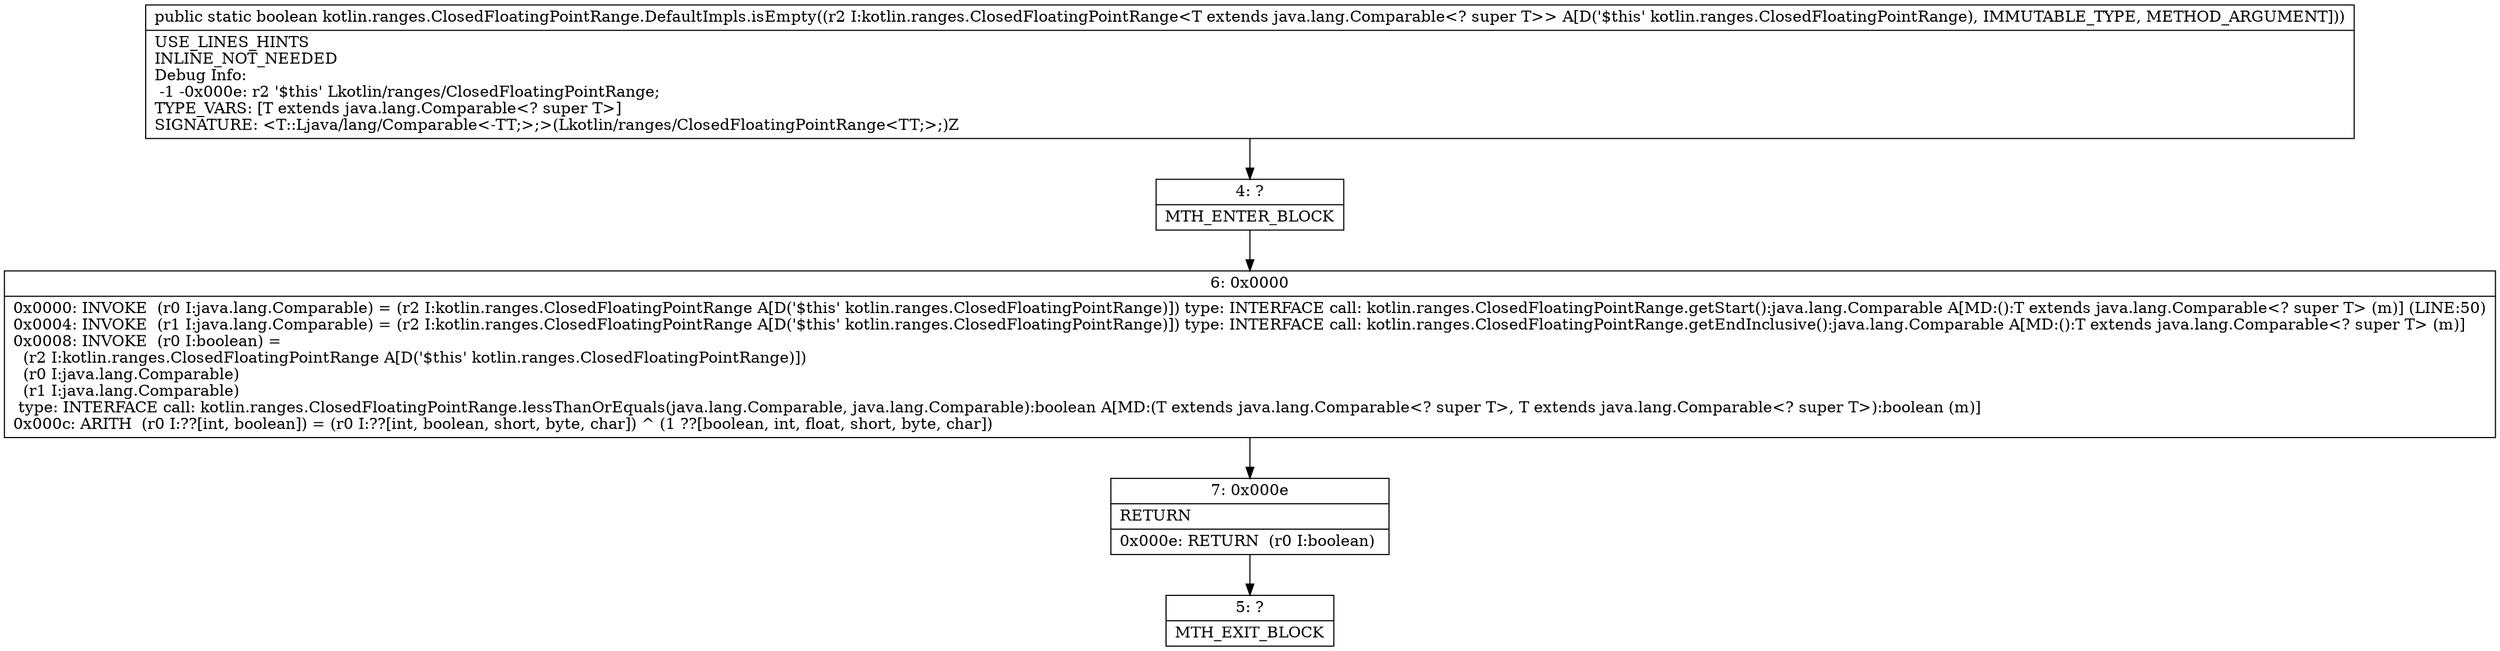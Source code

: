 digraph "CFG forkotlin.ranges.ClosedFloatingPointRange.DefaultImpls.isEmpty(Lkotlin\/ranges\/ClosedFloatingPointRange;)Z" {
Node_4 [shape=record,label="{4\:\ ?|MTH_ENTER_BLOCK\l}"];
Node_6 [shape=record,label="{6\:\ 0x0000|0x0000: INVOKE  (r0 I:java.lang.Comparable) = (r2 I:kotlin.ranges.ClosedFloatingPointRange A[D('$this' kotlin.ranges.ClosedFloatingPointRange)]) type: INTERFACE call: kotlin.ranges.ClosedFloatingPointRange.getStart():java.lang.Comparable A[MD:():T extends java.lang.Comparable\<? super T\> (m)] (LINE:50)\l0x0004: INVOKE  (r1 I:java.lang.Comparable) = (r2 I:kotlin.ranges.ClosedFloatingPointRange A[D('$this' kotlin.ranges.ClosedFloatingPointRange)]) type: INTERFACE call: kotlin.ranges.ClosedFloatingPointRange.getEndInclusive():java.lang.Comparable A[MD:():T extends java.lang.Comparable\<? super T\> (m)]\l0x0008: INVOKE  (r0 I:boolean) = \l  (r2 I:kotlin.ranges.ClosedFloatingPointRange A[D('$this' kotlin.ranges.ClosedFloatingPointRange)])\l  (r0 I:java.lang.Comparable)\l  (r1 I:java.lang.Comparable)\l type: INTERFACE call: kotlin.ranges.ClosedFloatingPointRange.lessThanOrEquals(java.lang.Comparable, java.lang.Comparable):boolean A[MD:(T extends java.lang.Comparable\<? super T\>, T extends java.lang.Comparable\<? super T\>):boolean (m)]\l0x000c: ARITH  (r0 I:??[int, boolean]) = (r0 I:??[int, boolean, short, byte, char]) ^ (1 ??[boolean, int, float, short, byte, char]) \l}"];
Node_7 [shape=record,label="{7\:\ 0x000e|RETURN\l|0x000e: RETURN  (r0 I:boolean) \l}"];
Node_5 [shape=record,label="{5\:\ ?|MTH_EXIT_BLOCK\l}"];
MethodNode[shape=record,label="{public static boolean kotlin.ranges.ClosedFloatingPointRange.DefaultImpls.isEmpty((r2 I:kotlin.ranges.ClosedFloatingPointRange\<T extends java.lang.Comparable\<? super T\>\> A[D('$this' kotlin.ranges.ClosedFloatingPointRange), IMMUTABLE_TYPE, METHOD_ARGUMENT]))  | USE_LINES_HINTS\lINLINE_NOT_NEEDED\lDebug Info:\l  \-1 \-0x000e: r2 '$this' Lkotlin\/ranges\/ClosedFloatingPointRange;\lTYPE_VARS: [T extends java.lang.Comparable\<? super T\>]\lSIGNATURE: \<T::Ljava\/lang\/Comparable\<\-TT;\>;\>(Lkotlin\/ranges\/ClosedFloatingPointRange\<TT;\>;)Z\l}"];
MethodNode -> Node_4;Node_4 -> Node_6;
Node_6 -> Node_7;
Node_7 -> Node_5;
}


